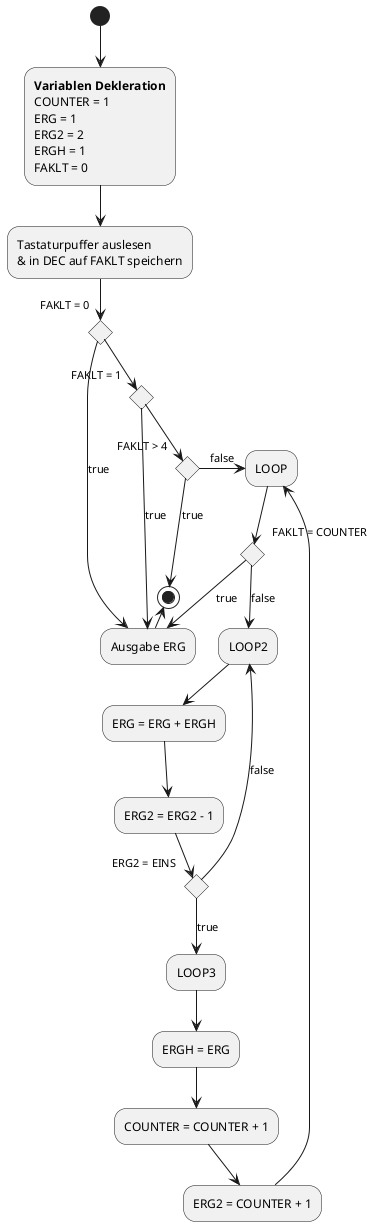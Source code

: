 @startuml
'https://plantuml.com/activity-diagram-beta
(*) --> "**Variablen Dekleration**
          COUNTER = 1
          ERG = 1
          ERG2 = 2
          ERGH = 1
          FAKLT = 0
          "

-->"Tastaturpuffer auslesen
    & in DEC auf FAKLT speichern"

if "FAKLT = 0" then
--> [true]"Ausgabe ERG"
-left->(*)
else
    -->if "FAKLT = 1" then
    -> [true]"Ausgabe ERG"
    else
        if "FAKLT > 4" then
        -->[true](*)
        else
        ->[false]"LOOP"
        Endif
        Endif
        Endif

-->if "FAKLT = COUNTER" then
    -->[true]"Ausgabe ERG"
    else
    -->[false]"LOOP2"
    Endif

-->"ERG = ERG + ERGH"
-->"ERG2 = ERG2 - 1"

if "ERG2 = EINS" then
    -->[true]"LOOP3"
    -->"ERGH = ERG"
    -->"COUNTER = COUNTER + 1"
    -->"ERG2 = COUNTER + 1"
    -->"LOOP"
    else
    -->[false]"LOOP2"
    Endif








@enduml
